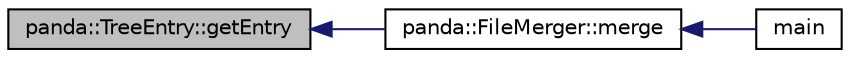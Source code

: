 digraph G
{
  edge [fontname="Helvetica",fontsize="10",labelfontname="Helvetica",labelfontsize="10"];
  node [fontname="Helvetica",fontsize="10",shape=record];
  rankdir=LR;
  Node1 [label="panda::TreeEntry::getEntry",height=0.2,width=0.4,color="black", fillcolor="grey75", style="filled" fontcolor="black"];
  Node1 -> Node2 [dir=back,color="midnightblue",fontsize="10",style="solid"];
  Node2 [label="panda::FileMerger::merge",height=0.2,width=0.4,color="black", fillcolor="white", style="filled",URL="$classpanda_1_1FileMerger.html#a13a672d0fef3317ce4335d6a56f4229b",tooltip="Run the merger."];
  Node2 -> Node3 [dir=back,color="midnightblue",fontsize="10",style="solid"];
  Node3 [label="main",height=0.2,width=0.4,color="black", fillcolor="white", style="filled",URL="$padd_8cc.html#a2201d4f3fe424b79dbb580041d738741"];
}
